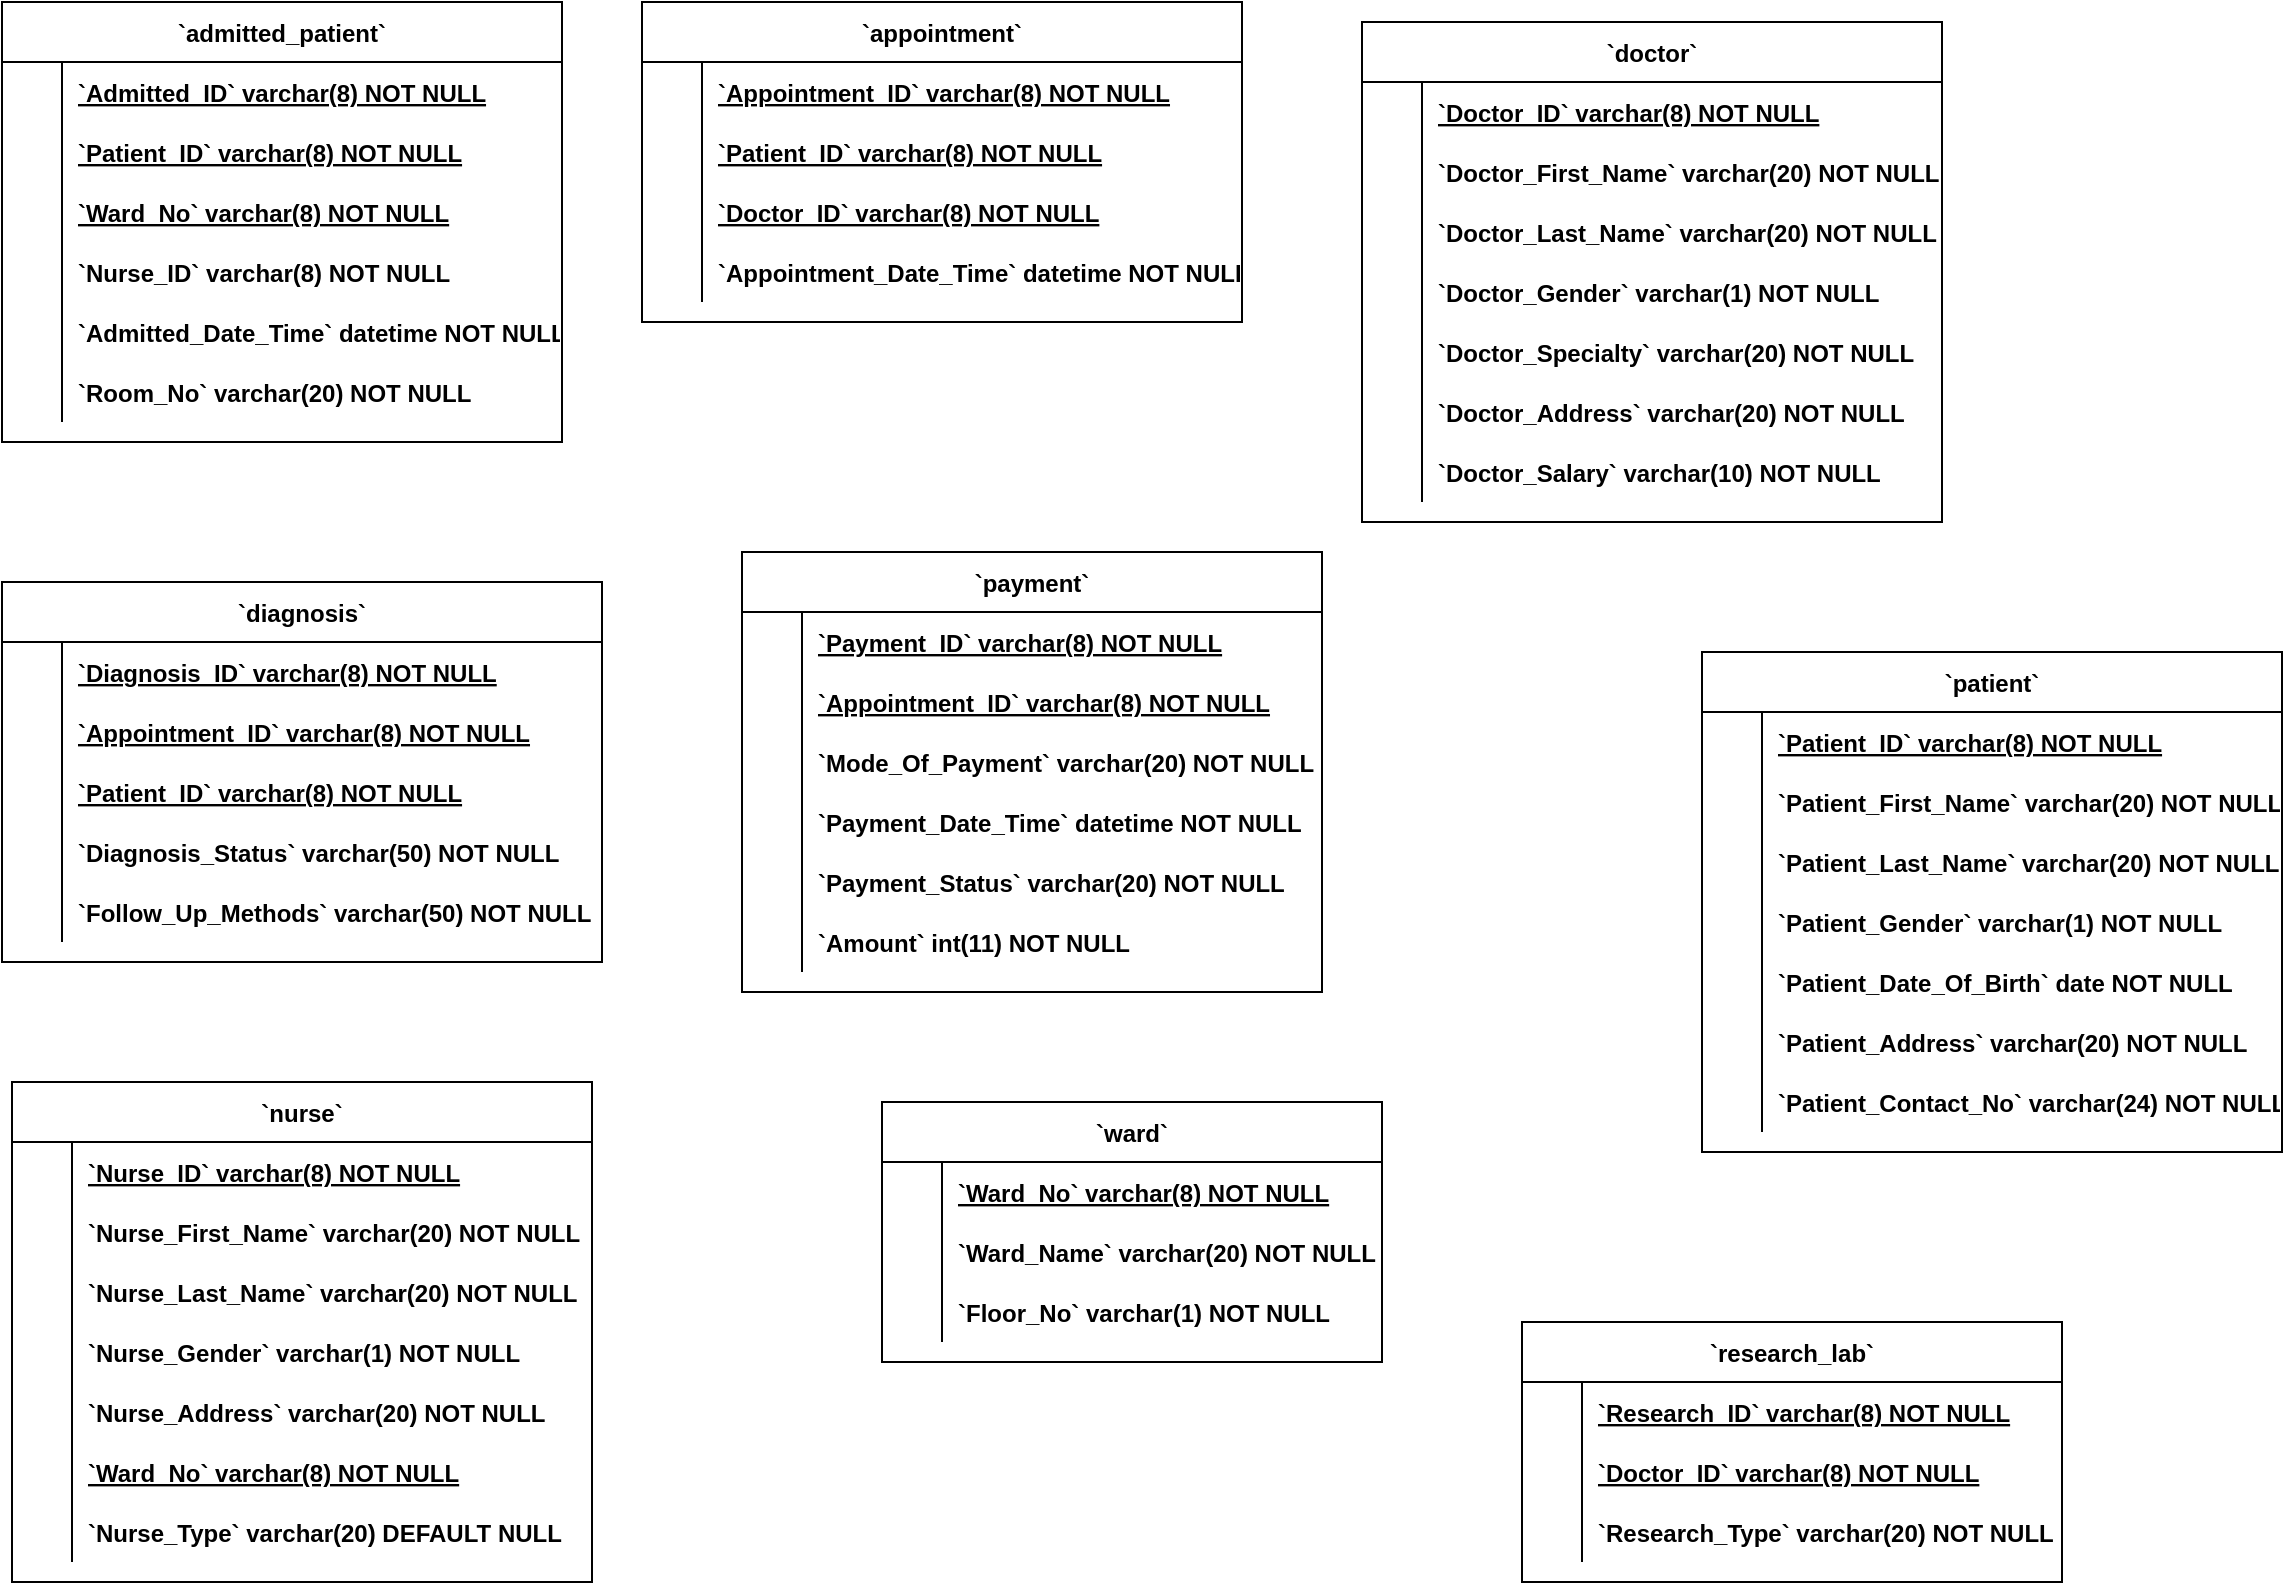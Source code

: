 <mxfile version="14.1.2" type="github">
  <diagram id="w6yrnTNW4kXafo1YS4rZ" name="Page-1">
    <mxGraphModel dx="3122" dy="705" grid="1" gridSize="10" guides="1" tooltips="1" connect="1" arrows="1" fold="1" page="1" pageScale="1" pageWidth="850" pageHeight="1100" math="0" shadow="0">
      <root>
        <mxCell id="0" />
        <mxCell id="1" parent="0" />
        <mxCell id="eoFvYkLOZdFBPjv-xkIN-1" value="`admitted_patient`" style="shape=table;startSize=30;container=1;collapsible=1;childLayout=tableLayout;fixedRows=1;rowLines=0;fontStyle=1;align=center;resizeLast=1;" vertex="1" parent="1">
          <mxGeometry x="-1030" y="100" width="280" height="220" as="geometry" />
        </mxCell>
        <mxCell id="eoFvYkLOZdFBPjv-xkIN-2" value="" style="shape=partialRectangle;collapsible=0;dropTarget=0;pointerEvents=0;fillColor=none;points=[[0,0.5],[1,0.5]];portConstraint=eastwest;top=0;left=0;right=0;bottom=0;" vertex="1" parent="eoFvYkLOZdFBPjv-xkIN-1">
          <mxGeometry y="30" width="280" height="30" as="geometry" />
        </mxCell>
        <mxCell id="eoFvYkLOZdFBPjv-xkIN-3" value="" style="shape=partialRectangle;overflow=hidden;connectable=0;fillColor=none;top=0;left=0;bottom=0;right=0;" vertex="1" parent="eoFvYkLOZdFBPjv-xkIN-2">
          <mxGeometry width="30" height="30" as="geometry" />
        </mxCell>
        <mxCell id="eoFvYkLOZdFBPjv-xkIN-4" value="`Admitted_ID` varchar(8) NOT NULL" style="shape=partialRectangle;overflow=hidden;connectable=0;fillColor=none;top=0;left=0;bottom=0;right=0;align=left;spacingLeft=6;fontStyle=5" vertex="1" parent="eoFvYkLOZdFBPjv-xkIN-2">
          <mxGeometry x="30" width="250" height="30" as="geometry" />
        </mxCell>
        <mxCell id="eoFvYkLOZdFBPjv-xkIN-5" value="" style="shape=partialRectangle;collapsible=0;dropTarget=0;pointerEvents=0;fillColor=none;points=[[0,0.5],[1,0.5]];portConstraint=eastwest;top=0;left=0;right=0;bottom=0;fontStyle=1" vertex="1" parent="eoFvYkLOZdFBPjv-xkIN-1">
          <mxGeometry y="60" width="280" height="30" as="geometry" />
        </mxCell>
        <mxCell id="eoFvYkLOZdFBPjv-xkIN-6" value="" style="shape=partialRectangle;overflow=hidden;connectable=0;fillColor=none;top=0;left=0;bottom=0;right=0;fontStyle=1" vertex="1" parent="eoFvYkLOZdFBPjv-xkIN-5">
          <mxGeometry width="30" height="30" as="geometry" />
        </mxCell>
        <mxCell id="eoFvYkLOZdFBPjv-xkIN-7" value="`Patient_ID` varchar(8) NOT NULL" style="shape=partialRectangle;overflow=hidden;connectable=0;fillColor=none;top=0;left=0;bottom=0;right=0;align=left;spacingLeft=6;fontStyle=5" vertex="1" parent="eoFvYkLOZdFBPjv-xkIN-5">
          <mxGeometry x="30" width="250" height="30" as="geometry" />
        </mxCell>
        <mxCell id="eoFvYkLOZdFBPjv-xkIN-8" value="" style="shape=partialRectangle;collapsible=0;dropTarget=0;pointerEvents=0;fillColor=none;points=[[0,0.5],[1,0.5]];portConstraint=eastwest;top=0;left=0;right=0;bottom=0;fontStyle=1" vertex="1" parent="eoFvYkLOZdFBPjv-xkIN-1">
          <mxGeometry y="90" width="280" height="30" as="geometry" />
        </mxCell>
        <mxCell id="eoFvYkLOZdFBPjv-xkIN-9" value="" style="shape=partialRectangle;overflow=hidden;connectable=0;fillColor=none;top=0;left=0;bottom=0;right=0;fontStyle=1" vertex="1" parent="eoFvYkLOZdFBPjv-xkIN-8">
          <mxGeometry width="30" height="30" as="geometry" />
        </mxCell>
        <mxCell id="eoFvYkLOZdFBPjv-xkIN-10" value="`Ward_No` varchar(8) NOT NULL" style="shape=partialRectangle;overflow=hidden;connectable=0;fillColor=none;top=0;left=0;bottom=0;right=0;align=left;spacingLeft=6;fontStyle=5" vertex="1" parent="eoFvYkLOZdFBPjv-xkIN-8">
          <mxGeometry x="30" width="250" height="30" as="geometry" />
        </mxCell>
        <mxCell id="eoFvYkLOZdFBPjv-xkIN-11" value="" style="shape=partialRectangle;collapsible=0;dropTarget=0;pointerEvents=0;fillColor=none;points=[[0,0.5],[1,0.5]];portConstraint=eastwest;top=0;left=0;right=0;bottom=0;fontStyle=1" vertex="1" parent="eoFvYkLOZdFBPjv-xkIN-1">
          <mxGeometry y="120" width="280" height="30" as="geometry" />
        </mxCell>
        <mxCell id="eoFvYkLOZdFBPjv-xkIN-12" value="" style="shape=partialRectangle;overflow=hidden;connectable=0;fillColor=none;top=0;left=0;bottom=0;right=0;fontStyle=1" vertex="1" parent="eoFvYkLOZdFBPjv-xkIN-11">
          <mxGeometry width="30" height="30" as="geometry" />
        </mxCell>
        <mxCell id="eoFvYkLOZdFBPjv-xkIN-13" value="`Nurse_ID` varchar(8) NOT NULL" style="shape=partialRectangle;overflow=hidden;connectable=0;fillColor=none;top=0;left=0;bottom=0;right=0;align=left;spacingLeft=6;fontStyle=1" vertex="1" parent="eoFvYkLOZdFBPjv-xkIN-11">
          <mxGeometry x="30" width="250" height="30" as="geometry" />
        </mxCell>
        <mxCell id="eoFvYkLOZdFBPjv-xkIN-14" value="" style="shape=partialRectangle;collapsible=0;dropTarget=0;pointerEvents=0;fillColor=none;points=[[0,0.5],[1,0.5]];portConstraint=eastwest;top=0;left=0;right=0;bottom=0;fontStyle=1" vertex="1" parent="eoFvYkLOZdFBPjv-xkIN-1">
          <mxGeometry y="150" width="280" height="30" as="geometry" />
        </mxCell>
        <mxCell id="eoFvYkLOZdFBPjv-xkIN-15" value="" style="shape=partialRectangle;overflow=hidden;connectable=0;fillColor=none;top=0;left=0;bottom=0;right=0;fontStyle=1" vertex="1" parent="eoFvYkLOZdFBPjv-xkIN-14">
          <mxGeometry width="30" height="30" as="geometry" />
        </mxCell>
        <mxCell id="eoFvYkLOZdFBPjv-xkIN-16" value="`Admitted_Date_Time` datetime NOT NULL" style="shape=partialRectangle;overflow=hidden;connectable=0;fillColor=none;top=0;left=0;bottom=0;right=0;align=left;spacingLeft=6;fontStyle=1" vertex="1" parent="eoFvYkLOZdFBPjv-xkIN-14">
          <mxGeometry x="30" width="250" height="30" as="geometry" />
        </mxCell>
        <mxCell id="eoFvYkLOZdFBPjv-xkIN-17" value="" style="shape=partialRectangle;collapsible=0;dropTarget=0;pointerEvents=0;fillColor=none;points=[[0,0.5],[1,0.5]];portConstraint=eastwest;top=0;left=0;right=0;bottom=0;fontStyle=1" vertex="1" parent="eoFvYkLOZdFBPjv-xkIN-1">
          <mxGeometry y="180" width="280" height="30" as="geometry" />
        </mxCell>
        <mxCell id="eoFvYkLOZdFBPjv-xkIN-18" value="" style="shape=partialRectangle;overflow=hidden;connectable=0;fillColor=none;top=0;left=0;bottom=0;right=0;fontStyle=1" vertex="1" parent="eoFvYkLOZdFBPjv-xkIN-17">
          <mxGeometry width="30" height="30" as="geometry" />
        </mxCell>
        <mxCell id="eoFvYkLOZdFBPjv-xkIN-19" value="`Room_No` varchar(20) NOT NULL" style="shape=partialRectangle;overflow=hidden;connectable=0;fillColor=none;top=0;left=0;bottom=0;right=0;align=left;spacingLeft=6;fontStyle=1" vertex="1" parent="eoFvYkLOZdFBPjv-xkIN-17">
          <mxGeometry x="30" width="250" height="30" as="geometry" />
        </mxCell>
        <mxCell id="eoFvYkLOZdFBPjv-xkIN-20" value="`appointment`" style="shape=table;startSize=30;container=1;collapsible=1;childLayout=tableLayout;fixedRows=1;rowLines=0;fontStyle=1;align=center;resizeLast=1;" vertex="1" parent="1">
          <mxGeometry x="-710" y="100" width="300" height="160" as="geometry" />
        </mxCell>
        <mxCell id="eoFvYkLOZdFBPjv-xkIN-21" value="" style="shape=partialRectangle;collapsible=0;dropTarget=0;pointerEvents=0;fillColor=none;points=[[0,0.5],[1,0.5]];portConstraint=eastwest;top=0;left=0;right=0;bottom=0;" vertex="1" parent="eoFvYkLOZdFBPjv-xkIN-20">
          <mxGeometry y="30" width="300" height="30" as="geometry" />
        </mxCell>
        <mxCell id="eoFvYkLOZdFBPjv-xkIN-22" value="" style="shape=partialRectangle;overflow=hidden;connectable=0;fillColor=none;top=0;left=0;bottom=0;right=0;" vertex="1" parent="eoFvYkLOZdFBPjv-xkIN-21">
          <mxGeometry width="30" height="30" as="geometry" />
        </mxCell>
        <mxCell id="eoFvYkLOZdFBPjv-xkIN-23" value="`Appointment_ID` varchar(8) NOT NULL" style="shape=partialRectangle;overflow=hidden;connectable=0;fillColor=none;top=0;left=0;bottom=0;right=0;align=left;spacingLeft=6;fontStyle=5;strokeColor=none;strokeWidth=10;" vertex="1" parent="eoFvYkLOZdFBPjv-xkIN-21">
          <mxGeometry x="30" width="270" height="30" as="geometry" />
        </mxCell>
        <mxCell id="eoFvYkLOZdFBPjv-xkIN-24" value="" style="shape=partialRectangle;collapsible=0;dropTarget=0;pointerEvents=0;fillColor=none;points=[[0,0.5],[1,0.5]];portConstraint=eastwest;top=0;left=0;right=0;bottom=0;fontStyle=1" vertex="1" parent="eoFvYkLOZdFBPjv-xkIN-20">
          <mxGeometry y="60" width="300" height="30" as="geometry" />
        </mxCell>
        <mxCell id="eoFvYkLOZdFBPjv-xkIN-25" value="" style="shape=partialRectangle;overflow=hidden;connectable=0;fillColor=none;top=0;left=0;bottom=0;right=0;fontStyle=1" vertex="1" parent="eoFvYkLOZdFBPjv-xkIN-24">
          <mxGeometry width="30" height="30" as="geometry" />
        </mxCell>
        <mxCell id="eoFvYkLOZdFBPjv-xkIN-26" value="`Patient_ID` varchar(8) NOT NULL" style="shape=partialRectangle;overflow=hidden;connectable=0;fillColor=none;top=0;left=0;bottom=0;right=0;align=left;spacingLeft=6;fontStyle=5" vertex="1" parent="eoFvYkLOZdFBPjv-xkIN-24">
          <mxGeometry x="30" width="270" height="30" as="geometry" />
        </mxCell>
        <mxCell id="eoFvYkLOZdFBPjv-xkIN-27" value="" style="shape=partialRectangle;collapsible=0;dropTarget=0;pointerEvents=0;fillColor=none;points=[[0,0.5],[1,0.5]];portConstraint=eastwest;top=0;left=0;right=0;bottom=0;fontStyle=1" vertex="1" parent="eoFvYkLOZdFBPjv-xkIN-20">
          <mxGeometry y="90" width="300" height="30" as="geometry" />
        </mxCell>
        <mxCell id="eoFvYkLOZdFBPjv-xkIN-28" value="" style="shape=partialRectangle;overflow=hidden;connectable=0;fillColor=none;top=0;left=0;bottom=0;right=0;fontStyle=1" vertex="1" parent="eoFvYkLOZdFBPjv-xkIN-27">
          <mxGeometry width="30" height="30" as="geometry" />
        </mxCell>
        <mxCell id="eoFvYkLOZdFBPjv-xkIN-29" value="`Doctor_ID` varchar(8) NOT NULL" style="shape=partialRectangle;overflow=hidden;connectable=0;fillColor=none;top=0;left=0;bottom=0;right=0;align=left;spacingLeft=6;fontStyle=5" vertex="1" parent="eoFvYkLOZdFBPjv-xkIN-27">
          <mxGeometry x="30" width="270" height="30" as="geometry" />
        </mxCell>
        <mxCell id="eoFvYkLOZdFBPjv-xkIN-30" value="" style="shape=partialRectangle;collapsible=0;dropTarget=0;pointerEvents=0;fillColor=none;points=[[0,0.5],[1,0.5]];portConstraint=eastwest;top=0;left=0;right=0;bottom=0;fontStyle=1" vertex="1" parent="eoFvYkLOZdFBPjv-xkIN-20">
          <mxGeometry y="120" width="300" height="30" as="geometry" />
        </mxCell>
        <mxCell id="eoFvYkLOZdFBPjv-xkIN-31" value="" style="shape=partialRectangle;overflow=hidden;connectable=0;fillColor=none;top=0;left=0;bottom=0;right=0;fontStyle=1" vertex="1" parent="eoFvYkLOZdFBPjv-xkIN-30">
          <mxGeometry width="30" height="30" as="geometry" />
        </mxCell>
        <mxCell id="eoFvYkLOZdFBPjv-xkIN-32" value="`Appointment_Date_Time` datetime NOT NULL" style="shape=partialRectangle;overflow=hidden;connectable=0;fillColor=none;top=0;left=0;bottom=0;right=0;align=left;spacingLeft=6;fontStyle=1" vertex="1" parent="eoFvYkLOZdFBPjv-xkIN-30">
          <mxGeometry x="30" width="270" height="30" as="geometry" />
        </mxCell>
        <mxCell id="eoFvYkLOZdFBPjv-xkIN-33" value="`diagnosis`" style="shape=table;startSize=30;container=1;collapsible=1;childLayout=tableLayout;fixedRows=1;rowLines=0;fontStyle=1;align=center;resizeLast=1;" vertex="1" parent="1">
          <mxGeometry x="-1030" y="390" width="300" height="190" as="geometry" />
        </mxCell>
        <mxCell id="eoFvYkLOZdFBPjv-xkIN-34" value="" style="shape=partialRectangle;collapsible=0;dropTarget=0;pointerEvents=0;fillColor=none;points=[[0,0.5],[1,0.5]];portConstraint=eastwest;top=0;left=0;right=0;bottom=0;fontStyle=1" vertex="1" parent="eoFvYkLOZdFBPjv-xkIN-33">
          <mxGeometry y="30" width="300" height="30" as="geometry" />
        </mxCell>
        <mxCell id="eoFvYkLOZdFBPjv-xkIN-35" value="" style="shape=partialRectangle;overflow=hidden;connectable=0;fillColor=none;top=0;left=0;bottom=0;right=0;fontStyle=1" vertex="1" parent="eoFvYkLOZdFBPjv-xkIN-34">
          <mxGeometry width="30" height="30" as="geometry" />
        </mxCell>
        <mxCell id="eoFvYkLOZdFBPjv-xkIN-36" value="`Diagnosis_ID` varchar(8) NOT NULL" style="shape=partialRectangle;overflow=hidden;connectable=0;fillColor=none;top=0;left=0;bottom=0;right=0;align=left;spacingLeft=6;fontStyle=5" vertex="1" parent="eoFvYkLOZdFBPjv-xkIN-34">
          <mxGeometry x="30" width="270" height="30" as="geometry" />
        </mxCell>
        <mxCell id="eoFvYkLOZdFBPjv-xkIN-37" value="" style="shape=partialRectangle;collapsible=0;dropTarget=0;pointerEvents=0;fillColor=none;points=[[0,0.5],[1,0.5]];portConstraint=eastwest;top=0;left=0;right=0;bottom=0;fontStyle=1" vertex="1" parent="eoFvYkLOZdFBPjv-xkIN-33">
          <mxGeometry y="60" width="300" height="30" as="geometry" />
        </mxCell>
        <mxCell id="eoFvYkLOZdFBPjv-xkIN-38" value="" style="shape=partialRectangle;overflow=hidden;connectable=0;fillColor=none;top=0;left=0;bottom=0;right=0;fontStyle=1" vertex="1" parent="eoFvYkLOZdFBPjv-xkIN-37">
          <mxGeometry width="30" height="30" as="geometry" />
        </mxCell>
        <mxCell id="eoFvYkLOZdFBPjv-xkIN-39" value="`Appointment_ID` varchar(8) NOT NULL" style="shape=partialRectangle;overflow=hidden;connectable=0;fillColor=none;top=0;left=0;bottom=0;right=0;align=left;spacingLeft=6;fontStyle=5" vertex="1" parent="eoFvYkLOZdFBPjv-xkIN-37">
          <mxGeometry x="30" width="270" height="30" as="geometry" />
        </mxCell>
        <mxCell id="eoFvYkLOZdFBPjv-xkIN-40" value="" style="shape=partialRectangle;collapsible=0;dropTarget=0;pointerEvents=0;fillColor=none;points=[[0,0.5],[1,0.5]];portConstraint=eastwest;top=0;left=0;right=0;bottom=0;fontStyle=1" vertex="1" parent="eoFvYkLOZdFBPjv-xkIN-33">
          <mxGeometry y="90" width="300" height="30" as="geometry" />
        </mxCell>
        <mxCell id="eoFvYkLOZdFBPjv-xkIN-41" value="" style="shape=partialRectangle;overflow=hidden;connectable=0;fillColor=none;top=0;left=0;bottom=0;right=0;fontStyle=1" vertex="1" parent="eoFvYkLOZdFBPjv-xkIN-40">
          <mxGeometry width="30" height="30" as="geometry" />
        </mxCell>
        <mxCell id="eoFvYkLOZdFBPjv-xkIN-42" value="`Patient_ID` varchar(8) NOT NULL" style="shape=partialRectangle;overflow=hidden;connectable=0;fillColor=none;top=0;left=0;bottom=0;right=0;align=left;spacingLeft=6;fontStyle=5" vertex="1" parent="eoFvYkLOZdFBPjv-xkIN-40">
          <mxGeometry x="30" width="270" height="30" as="geometry" />
        </mxCell>
        <mxCell id="eoFvYkLOZdFBPjv-xkIN-43" value="" style="shape=partialRectangle;collapsible=0;dropTarget=0;pointerEvents=0;fillColor=none;points=[[0,0.5],[1,0.5]];portConstraint=eastwest;top=0;left=0;right=0;bottom=0;fontStyle=1" vertex="1" parent="eoFvYkLOZdFBPjv-xkIN-33">
          <mxGeometry y="120" width="300" height="30" as="geometry" />
        </mxCell>
        <mxCell id="eoFvYkLOZdFBPjv-xkIN-44" value="" style="shape=partialRectangle;overflow=hidden;connectable=0;fillColor=none;top=0;left=0;bottom=0;right=0;fontStyle=1" vertex="1" parent="eoFvYkLOZdFBPjv-xkIN-43">
          <mxGeometry width="30" height="30" as="geometry" />
        </mxCell>
        <mxCell id="eoFvYkLOZdFBPjv-xkIN-45" value="`Diagnosis_Status` varchar(50) NOT NULL" style="shape=partialRectangle;overflow=hidden;connectable=0;fillColor=none;top=0;left=0;bottom=0;right=0;align=left;spacingLeft=6;fontStyle=1" vertex="1" parent="eoFvYkLOZdFBPjv-xkIN-43">
          <mxGeometry x="30" width="270" height="30" as="geometry" />
        </mxCell>
        <mxCell id="eoFvYkLOZdFBPjv-xkIN-46" value="" style="shape=partialRectangle;collapsible=0;dropTarget=0;pointerEvents=0;fillColor=none;points=[[0,0.5],[1,0.5]];portConstraint=eastwest;top=0;left=0;right=0;bottom=0;fontStyle=1" vertex="1" parent="eoFvYkLOZdFBPjv-xkIN-33">
          <mxGeometry y="150" width="300" height="30" as="geometry" />
        </mxCell>
        <mxCell id="eoFvYkLOZdFBPjv-xkIN-47" value="" style="shape=partialRectangle;overflow=hidden;connectable=0;fillColor=none;top=0;left=0;bottom=0;right=0;fontStyle=1" vertex="1" parent="eoFvYkLOZdFBPjv-xkIN-46">
          <mxGeometry width="30" height="30" as="geometry" />
        </mxCell>
        <mxCell id="eoFvYkLOZdFBPjv-xkIN-48" value="`Follow_Up_Methods` varchar(50) NOT NULL" style="shape=partialRectangle;overflow=hidden;connectable=0;fillColor=none;top=0;left=0;bottom=0;right=0;align=left;spacingLeft=6;fontStyle=1" vertex="1" parent="eoFvYkLOZdFBPjv-xkIN-46">
          <mxGeometry x="30" width="270" height="30" as="geometry" />
        </mxCell>
        <mxCell id="eoFvYkLOZdFBPjv-xkIN-49" value="`doctor`" style="shape=table;startSize=30;container=1;collapsible=1;childLayout=tableLayout;fixedRows=1;rowLines=0;fontStyle=1;align=center;resizeLast=1;" vertex="1" parent="1">
          <mxGeometry x="-350" y="110" width="290" height="250" as="geometry" />
        </mxCell>
        <mxCell id="eoFvYkLOZdFBPjv-xkIN-50" value="" style="shape=partialRectangle;collapsible=0;dropTarget=0;pointerEvents=0;fillColor=none;points=[[0,0.5],[1,0.5]];portConstraint=eastwest;top=0;left=0;right=0;bottom=0;" vertex="1" parent="eoFvYkLOZdFBPjv-xkIN-49">
          <mxGeometry y="30" width="290" height="30" as="geometry" />
        </mxCell>
        <mxCell id="eoFvYkLOZdFBPjv-xkIN-51" value="" style="shape=partialRectangle;overflow=hidden;connectable=0;fillColor=none;top=0;left=0;bottom=0;right=0;" vertex="1" parent="eoFvYkLOZdFBPjv-xkIN-50">
          <mxGeometry width="30" height="30" as="geometry" />
        </mxCell>
        <mxCell id="eoFvYkLOZdFBPjv-xkIN-52" value="`Doctor_ID` varchar(8) NOT NULL" style="shape=partialRectangle;overflow=hidden;connectable=0;fillColor=none;top=0;left=0;bottom=0;right=0;align=left;spacingLeft=6;fontStyle=5" vertex="1" parent="eoFvYkLOZdFBPjv-xkIN-50">
          <mxGeometry x="30" width="260" height="30" as="geometry" />
        </mxCell>
        <mxCell id="eoFvYkLOZdFBPjv-xkIN-53" value="" style="shape=partialRectangle;collapsible=0;dropTarget=0;pointerEvents=0;fillColor=none;points=[[0,0.5],[1,0.5]];portConstraint=eastwest;top=0;left=0;right=0;bottom=0;fontStyle=1" vertex="1" parent="eoFvYkLOZdFBPjv-xkIN-49">
          <mxGeometry y="60" width="290" height="30" as="geometry" />
        </mxCell>
        <mxCell id="eoFvYkLOZdFBPjv-xkIN-54" value="" style="shape=partialRectangle;overflow=hidden;connectable=0;fillColor=none;top=0;left=0;bottom=0;right=0;fontStyle=1" vertex="1" parent="eoFvYkLOZdFBPjv-xkIN-53">
          <mxGeometry width="30" height="30" as="geometry" />
        </mxCell>
        <mxCell id="eoFvYkLOZdFBPjv-xkIN-55" value="`Doctor_First_Name` varchar(20) NOT NULL" style="shape=partialRectangle;overflow=hidden;connectable=0;fillColor=none;top=0;left=0;bottom=0;right=0;align=left;spacingLeft=6;fontStyle=1" vertex="1" parent="eoFvYkLOZdFBPjv-xkIN-53">
          <mxGeometry x="30" width="260" height="30" as="geometry" />
        </mxCell>
        <mxCell id="eoFvYkLOZdFBPjv-xkIN-56" value="" style="shape=partialRectangle;collapsible=0;dropTarget=0;pointerEvents=0;fillColor=none;points=[[0,0.5],[1,0.5]];portConstraint=eastwest;top=0;left=0;right=0;bottom=0;fontStyle=1" vertex="1" parent="eoFvYkLOZdFBPjv-xkIN-49">
          <mxGeometry y="90" width="290" height="30" as="geometry" />
        </mxCell>
        <mxCell id="eoFvYkLOZdFBPjv-xkIN-57" value="" style="shape=partialRectangle;overflow=hidden;connectable=0;fillColor=none;top=0;left=0;bottom=0;right=0;fontStyle=1" vertex="1" parent="eoFvYkLOZdFBPjv-xkIN-56">
          <mxGeometry width="30" height="30" as="geometry" />
        </mxCell>
        <mxCell id="eoFvYkLOZdFBPjv-xkIN-58" value="`Doctor_Last_Name` varchar(20) NOT NULL" style="shape=partialRectangle;overflow=hidden;connectable=0;fillColor=none;top=0;left=0;bottom=0;right=0;align=left;spacingLeft=6;fontStyle=1" vertex="1" parent="eoFvYkLOZdFBPjv-xkIN-56">
          <mxGeometry x="30" width="260" height="30" as="geometry" />
        </mxCell>
        <mxCell id="eoFvYkLOZdFBPjv-xkIN-59" value="" style="shape=partialRectangle;collapsible=0;dropTarget=0;pointerEvents=0;fillColor=none;points=[[0,0.5],[1,0.5]];portConstraint=eastwest;top=0;left=0;right=0;bottom=0;fontStyle=1" vertex="1" parent="eoFvYkLOZdFBPjv-xkIN-49">
          <mxGeometry y="120" width="290" height="30" as="geometry" />
        </mxCell>
        <mxCell id="eoFvYkLOZdFBPjv-xkIN-60" value="" style="shape=partialRectangle;overflow=hidden;connectable=0;fillColor=none;top=0;left=0;bottom=0;right=0;fontStyle=1" vertex="1" parent="eoFvYkLOZdFBPjv-xkIN-59">
          <mxGeometry width="30" height="30" as="geometry" />
        </mxCell>
        <mxCell id="eoFvYkLOZdFBPjv-xkIN-61" value="`Doctor_Gender` varchar(1) NOT NULL" style="shape=partialRectangle;overflow=hidden;connectable=0;fillColor=none;top=0;left=0;bottom=0;right=0;align=left;spacingLeft=6;fontStyle=1" vertex="1" parent="eoFvYkLOZdFBPjv-xkIN-59">
          <mxGeometry x="30" width="260" height="30" as="geometry" />
        </mxCell>
        <mxCell id="eoFvYkLOZdFBPjv-xkIN-62" value="" style="shape=partialRectangle;collapsible=0;dropTarget=0;pointerEvents=0;fillColor=none;points=[[0,0.5],[1,0.5]];portConstraint=eastwest;top=0;left=0;right=0;bottom=0;fontStyle=1" vertex="1" parent="eoFvYkLOZdFBPjv-xkIN-49">
          <mxGeometry y="150" width="290" height="30" as="geometry" />
        </mxCell>
        <mxCell id="eoFvYkLOZdFBPjv-xkIN-63" value="" style="shape=partialRectangle;overflow=hidden;connectable=0;fillColor=none;top=0;left=0;bottom=0;right=0;fontStyle=1" vertex="1" parent="eoFvYkLOZdFBPjv-xkIN-62">
          <mxGeometry width="30" height="30" as="geometry" />
        </mxCell>
        <mxCell id="eoFvYkLOZdFBPjv-xkIN-64" value="`Doctor_Specialty` varchar(20) NOT NULL" style="shape=partialRectangle;overflow=hidden;connectable=0;fillColor=none;top=0;left=0;bottom=0;right=0;align=left;spacingLeft=6;fontStyle=1" vertex="1" parent="eoFvYkLOZdFBPjv-xkIN-62">
          <mxGeometry x="30" width="260" height="30" as="geometry" />
        </mxCell>
        <mxCell id="eoFvYkLOZdFBPjv-xkIN-65" value="" style="shape=partialRectangle;collapsible=0;dropTarget=0;pointerEvents=0;fillColor=none;points=[[0,0.5],[1,0.5]];portConstraint=eastwest;top=0;left=0;right=0;bottom=0;fontStyle=1" vertex="1" parent="eoFvYkLOZdFBPjv-xkIN-49">
          <mxGeometry y="180" width="290" height="30" as="geometry" />
        </mxCell>
        <mxCell id="eoFvYkLOZdFBPjv-xkIN-66" value="" style="shape=partialRectangle;overflow=hidden;connectable=0;fillColor=none;top=0;left=0;bottom=0;right=0;fontStyle=1" vertex="1" parent="eoFvYkLOZdFBPjv-xkIN-65">
          <mxGeometry width="30" height="30" as="geometry" />
        </mxCell>
        <mxCell id="eoFvYkLOZdFBPjv-xkIN-67" value="`Doctor_Address` varchar(20) NOT NULL" style="shape=partialRectangle;overflow=hidden;connectable=0;fillColor=none;top=0;left=0;bottom=0;right=0;align=left;spacingLeft=6;fontStyle=1" vertex="1" parent="eoFvYkLOZdFBPjv-xkIN-65">
          <mxGeometry x="30" width="260" height="30" as="geometry" />
        </mxCell>
        <mxCell id="eoFvYkLOZdFBPjv-xkIN-68" value="" style="shape=partialRectangle;collapsible=0;dropTarget=0;pointerEvents=0;fillColor=none;points=[[0,0.5],[1,0.5]];portConstraint=eastwest;top=0;left=0;right=0;bottom=0;fontStyle=1" vertex="1" parent="eoFvYkLOZdFBPjv-xkIN-49">
          <mxGeometry y="210" width="290" height="30" as="geometry" />
        </mxCell>
        <mxCell id="eoFvYkLOZdFBPjv-xkIN-69" value="" style="shape=partialRectangle;overflow=hidden;connectable=0;fillColor=none;top=0;left=0;bottom=0;right=0;fontStyle=1" vertex="1" parent="eoFvYkLOZdFBPjv-xkIN-68">
          <mxGeometry width="30" height="30" as="geometry" />
        </mxCell>
        <mxCell id="eoFvYkLOZdFBPjv-xkIN-70" value="`Doctor_Salary` varchar(10) NOT NULL" style="shape=partialRectangle;overflow=hidden;connectable=0;fillColor=none;top=0;left=0;bottom=0;right=0;align=left;spacingLeft=6;fontStyle=1" vertex="1" parent="eoFvYkLOZdFBPjv-xkIN-68">
          <mxGeometry x="30" width="260" height="30" as="geometry" />
        </mxCell>
        <mxCell id="eoFvYkLOZdFBPjv-xkIN-71" value="`nurse`" style="shape=table;startSize=30;container=1;collapsible=1;childLayout=tableLayout;fixedRows=1;rowLines=0;fontStyle=1;align=center;resizeLast=1;" vertex="1" parent="1">
          <mxGeometry x="-1025" y="640" width="290" height="250" as="geometry" />
        </mxCell>
        <mxCell id="eoFvYkLOZdFBPjv-xkIN-72" value="" style="shape=partialRectangle;collapsible=0;dropTarget=0;pointerEvents=0;fillColor=none;points=[[0,0.5],[1,0.5]];portConstraint=eastwest;top=0;left=0;right=0;bottom=0;fontStyle=1" vertex="1" parent="eoFvYkLOZdFBPjv-xkIN-71">
          <mxGeometry y="30" width="290" height="30" as="geometry" />
        </mxCell>
        <mxCell id="eoFvYkLOZdFBPjv-xkIN-73" value="" style="shape=partialRectangle;overflow=hidden;connectable=0;fillColor=none;top=0;left=0;bottom=0;right=0;fontStyle=1" vertex="1" parent="eoFvYkLOZdFBPjv-xkIN-72">
          <mxGeometry width="30" height="30" as="geometry" />
        </mxCell>
        <mxCell id="eoFvYkLOZdFBPjv-xkIN-74" value="`Nurse_ID` varchar(8) NOT NULL" style="shape=partialRectangle;overflow=hidden;connectable=0;fillColor=none;top=0;left=0;bottom=0;right=0;align=left;spacingLeft=6;fontStyle=5" vertex="1" parent="eoFvYkLOZdFBPjv-xkIN-72">
          <mxGeometry x="30" width="260" height="30" as="geometry" />
        </mxCell>
        <mxCell id="eoFvYkLOZdFBPjv-xkIN-75" value="" style="shape=partialRectangle;collapsible=0;dropTarget=0;pointerEvents=0;fillColor=none;points=[[0,0.5],[1,0.5]];portConstraint=eastwest;top=0;left=0;right=0;bottom=0;fontStyle=1" vertex="1" parent="eoFvYkLOZdFBPjv-xkIN-71">
          <mxGeometry y="60" width="290" height="30" as="geometry" />
        </mxCell>
        <mxCell id="eoFvYkLOZdFBPjv-xkIN-76" value="" style="shape=partialRectangle;overflow=hidden;connectable=0;fillColor=none;top=0;left=0;bottom=0;right=0;fontStyle=1" vertex="1" parent="eoFvYkLOZdFBPjv-xkIN-75">
          <mxGeometry width="30" height="30" as="geometry" />
        </mxCell>
        <mxCell id="eoFvYkLOZdFBPjv-xkIN-77" value="`Nurse_First_Name` varchar(20) NOT NULL" style="shape=partialRectangle;overflow=hidden;connectable=0;fillColor=none;top=0;left=0;bottom=0;right=0;align=left;spacingLeft=6;fontStyle=1" vertex="1" parent="eoFvYkLOZdFBPjv-xkIN-75">
          <mxGeometry x="30" width="260" height="30" as="geometry" />
        </mxCell>
        <mxCell id="eoFvYkLOZdFBPjv-xkIN-78" value="" style="shape=partialRectangle;collapsible=0;dropTarget=0;pointerEvents=0;fillColor=none;points=[[0,0.5],[1,0.5]];portConstraint=eastwest;top=0;left=0;right=0;bottom=0;fontStyle=1" vertex="1" parent="eoFvYkLOZdFBPjv-xkIN-71">
          <mxGeometry y="90" width="290" height="30" as="geometry" />
        </mxCell>
        <mxCell id="eoFvYkLOZdFBPjv-xkIN-79" value="" style="shape=partialRectangle;overflow=hidden;connectable=0;fillColor=none;top=0;left=0;bottom=0;right=0;fontStyle=1" vertex="1" parent="eoFvYkLOZdFBPjv-xkIN-78">
          <mxGeometry width="30" height="30" as="geometry" />
        </mxCell>
        <mxCell id="eoFvYkLOZdFBPjv-xkIN-80" value="`Nurse_Last_Name` varchar(20) NOT NULL" style="shape=partialRectangle;overflow=hidden;connectable=0;fillColor=none;top=0;left=0;bottom=0;right=0;align=left;spacingLeft=6;fontStyle=1" vertex="1" parent="eoFvYkLOZdFBPjv-xkIN-78">
          <mxGeometry x="30" width="260" height="30" as="geometry" />
        </mxCell>
        <mxCell id="eoFvYkLOZdFBPjv-xkIN-81" value="" style="shape=partialRectangle;collapsible=0;dropTarget=0;pointerEvents=0;fillColor=none;points=[[0,0.5],[1,0.5]];portConstraint=eastwest;top=0;left=0;right=0;bottom=0;fontStyle=1" vertex="1" parent="eoFvYkLOZdFBPjv-xkIN-71">
          <mxGeometry y="120" width="290" height="30" as="geometry" />
        </mxCell>
        <mxCell id="eoFvYkLOZdFBPjv-xkIN-82" value="" style="shape=partialRectangle;overflow=hidden;connectable=0;fillColor=none;top=0;left=0;bottom=0;right=0;fontStyle=1" vertex="1" parent="eoFvYkLOZdFBPjv-xkIN-81">
          <mxGeometry width="30" height="30" as="geometry" />
        </mxCell>
        <mxCell id="eoFvYkLOZdFBPjv-xkIN-83" value="`Nurse_Gender` varchar(1) NOT NULL" style="shape=partialRectangle;overflow=hidden;connectable=0;fillColor=none;top=0;left=0;bottom=0;right=0;align=left;spacingLeft=6;fontStyle=1" vertex="1" parent="eoFvYkLOZdFBPjv-xkIN-81">
          <mxGeometry x="30" width="260" height="30" as="geometry" />
        </mxCell>
        <mxCell id="eoFvYkLOZdFBPjv-xkIN-84" value="" style="shape=partialRectangle;collapsible=0;dropTarget=0;pointerEvents=0;fillColor=none;points=[[0,0.5],[1,0.5]];portConstraint=eastwest;top=0;left=0;right=0;bottom=0;fontStyle=1" vertex="1" parent="eoFvYkLOZdFBPjv-xkIN-71">
          <mxGeometry y="150" width="290" height="30" as="geometry" />
        </mxCell>
        <mxCell id="eoFvYkLOZdFBPjv-xkIN-85" value="" style="shape=partialRectangle;overflow=hidden;connectable=0;fillColor=none;top=0;left=0;bottom=0;right=0;fontStyle=1" vertex="1" parent="eoFvYkLOZdFBPjv-xkIN-84">
          <mxGeometry width="30" height="30" as="geometry" />
        </mxCell>
        <mxCell id="eoFvYkLOZdFBPjv-xkIN-86" value="`Nurse_Address` varchar(20) NOT NULL" style="shape=partialRectangle;overflow=hidden;connectable=0;fillColor=none;top=0;left=0;bottom=0;right=0;align=left;spacingLeft=6;fontStyle=1" vertex="1" parent="eoFvYkLOZdFBPjv-xkIN-84">
          <mxGeometry x="30" width="260" height="30" as="geometry" />
        </mxCell>
        <mxCell id="eoFvYkLOZdFBPjv-xkIN-87" value="" style="shape=partialRectangle;collapsible=0;dropTarget=0;pointerEvents=0;fillColor=none;points=[[0,0.5],[1,0.5]];portConstraint=eastwest;top=0;left=0;right=0;bottom=0;fontStyle=1" vertex="1" parent="eoFvYkLOZdFBPjv-xkIN-71">
          <mxGeometry y="180" width="290" height="30" as="geometry" />
        </mxCell>
        <mxCell id="eoFvYkLOZdFBPjv-xkIN-88" value="" style="shape=partialRectangle;overflow=hidden;connectable=0;fillColor=none;top=0;left=0;bottom=0;right=0;fontStyle=1" vertex="1" parent="eoFvYkLOZdFBPjv-xkIN-87">
          <mxGeometry width="30" height="30" as="geometry" />
        </mxCell>
        <mxCell id="eoFvYkLOZdFBPjv-xkIN-89" value="`Ward_No` varchar(8) NOT NULL" style="shape=partialRectangle;overflow=hidden;connectable=0;fillColor=none;top=0;left=0;bottom=0;right=0;align=left;spacingLeft=6;fontStyle=5" vertex="1" parent="eoFvYkLOZdFBPjv-xkIN-87">
          <mxGeometry x="30" width="260" height="30" as="geometry" />
        </mxCell>
        <mxCell id="eoFvYkLOZdFBPjv-xkIN-90" value="" style="shape=partialRectangle;collapsible=0;dropTarget=0;pointerEvents=0;fillColor=none;points=[[0,0.5],[1,0.5]];portConstraint=eastwest;top=0;left=0;right=0;bottom=0;fontStyle=1" vertex="1" parent="eoFvYkLOZdFBPjv-xkIN-71">
          <mxGeometry y="210" width="290" height="30" as="geometry" />
        </mxCell>
        <mxCell id="eoFvYkLOZdFBPjv-xkIN-91" value="" style="shape=partialRectangle;overflow=hidden;connectable=0;fillColor=none;top=0;left=0;bottom=0;right=0;fontStyle=1" vertex="1" parent="eoFvYkLOZdFBPjv-xkIN-90">
          <mxGeometry width="30" height="30" as="geometry" />
        </mxCell>
        <mxCell id="eoFvYkLOZdFBPjv-xkIN-92" value="`Nurse_Type` varchar(20) DEFAULT NULL" style="shape=partialRectangle;overflow=hidden;connectable=0;fillColor=none;top=0;left=0;bottom=0;right=0;align=left;spacingLeft=6;fontStyle=1" vertex="1" parent="eoFvYkLOZdFBPjv-xkIN-90">
          <mxGeometry x="30" width="260" height="30" as="geometry" />
        </mxCell>
        <mxCell id="eoFvYkLOZdFBPjv-xkIN-93" value="`patient`" style="shape=table;startSize=30;container=1;collapsible=1;childLayout=tableLayout;fixedRows=1;rowLines=0;fontStyle=1;align=center;resizeLast=1;" vertex="1" parent="1">
          <mxGeometry x="-180" y="425" width="290" height="250" as="geometry" />
        </mxCell>
        <mxCell id="eoFvYkLOZdFBPjv-xkIN-94" value="" style="shape=partialRectangle;collapsible=0;dropTarget=0;pointerEvents=0;fillColor=none;points=[[0,0.5],[1,0.5]];portConstraint=eastwest;top=0;left=0;right=0;bottom=0;" vertex="1" parent="eoFvYkLOZdFBPjv-xkIN-93">
          <mxGeometry y="30" width="290" height="30" as="geometry" />
        </mxCell>
        <mxCell id="eoFvYkLOZdFBPjv-xkIN-95" value="" style="shape=partialRectangle;overflow=hidden;connectable=0;fillColor=none;top=0;left=0;bottom=0;right=0;fontStyle=1" vertex="1" parent="eoFvYkLOZdFBPjv-xkIN-94">
          <mxGeometry width="30" height="30" as="geometry" />
        </mxCell>
        <mxCell id="eoFvYkLOZdFBPjv-xkIN-96" value="`Patient_ID` varchar(8) NOT NULL" style="shape=partialRectangle;overflow=hidden;connectable=0;fillColor=none;top=0;left=0;bottom=0;right=0;align=left;spacingLeft=6;fontStyle=5" vertex="1" parent="eoFvYkLOZdFBPjv-xkIN-94">
          <mxGeometry x="30" width="260" height="30" as="geometry" />
        </mxCell>
        <mxCell id="eoFvYkLOZdFBPjv-xkIN-97" value="" style="shape=partialRectangle;collapsible=0;dropTarget=0;pointerEvents=0;fillColor=none;points=[[0,0.5],[1,0.5]];portConstraint=eastwest;top=0;left=0;right=0;bottom=0;fontStyle=1" vertex="1" parent="eoFvYkLOZdFBPjv-xkIN-93">
          <mxGeometry y="60" width="290" height="30" as="geometry" />
        </mxCell>
        <mxCell id="eoFvYkLOZdFBPjv-xkIN-98" value="" style="shape=partialRectangle;overflow=hidden;connectable=0;fillColor=none;top=0;left=0;bottom=0;right=0;fontStyle=1" vertex="1" parent="eoFvYkLOZdFBPjv-xkIN-97">
          <mxGeometry width="30" height="30" as="geometry" />
        </mxCell>
        <mxCell id="eoFvYkLOZdFBPjv-xkIN-99" value="`Patient_First_Name` varchar(20) NOT NULL" style="shape=partialRectangle;overflow=hidden;connectable=0;fillColor=none;top=0;left=0;bottom=0;right=0;align=left;spacingLeft=6;fontStyle=1" vertex="1" parent="eoFvYkLOZdFBPjv-xkIN-97">
          <mxGeometry x="30" width="260" height="30" as="geometry" />
        </mxCell>
        <mxCell id="eoFvYkLOZdFBPjv-xkIN-100" value="" style="shape=partialRectangle;collapsible=0;dropTarget=0;pointerEvents=0;fillColor=none;points=[[0,0.5],[1,0.5]];portConstraint=eastwest;top=0;left=0;right=0;bottom=0;fontStyle=1" vertex="1" parent="eoFvYkLOZdFBPjv-xkIN-93">
          <mxGeometry y="90" width="290" height="30" as="geometry" />
        </mxCell>
        <mxCell id="eoFvYkLOZdFBPjv-xkIN-101" value="" style="shape=partialRectangle;overflow=hidden;connectable=0;fillColor=none;top=0;left=0;bottom=0;right=0;fontStyle=1" vertex="1" parent="eoFvYkLOZdFBPjv-xkIN-100">
          <mxGeometry width="30" height="30" as="geometry" />
        </mxCell>
        <mxCell id="eoFvYkLOZdFBPjv-xkIN-102" value="`Patient_Last_Name` varchar(20) NOT NULL" style="shape=partialRectangle;overflow=hidden;connectable=0;fillColor=none;top=0;left=0;bottom=0;right=0;align=left;spacingLeft=6;fontStyle=1" vertex="1" parent="eoFvYkLOZdFBPjv-xkIN-100">
          <mxGeometry x="30" width="260" height="30" as="geometry" />
        </mxCell>
        <mxCell id="eoFvYkLOZdFBPjv-xkIN-103" value="" style="shape=partialRectangle;collapsible=0;dropTarget=0;pointerEvents=0;fillColor=none;points=[[0,0.5],[1,0.5]];portConstraint=eastwest;top=0;left=0;right=0;bottom=0;fontStyle=1" vertex="1" parent="eoFvYkLOZdFBPjv-xkIN-93">
          <mxGeometry y="120" width="290" height="30" as="geometry" />
        </mxCell>
        <mxCell id="eoFvYkLOZdFBPjv-xkIN-104" value="" style="shape=partialRectangle;overflow=hidden;connectable=0;fillColor=none;top=0;left=0;bottom=0;right=0;fontStyle=1" vertex="1" parent="eoFvYkLOZdFBPjv-xkIN-103">
          <mxGeometry width="30" height="30" as="geometry" />
        </mxCell>
        <mxCell id="eoFvYkLOZdFBPjv-xkIN-105" value="`Patient_Gender` varchar(1) NOT NULL" style="shape=partialRectangle;overflow=hidden;connectable=0;fillColor=none;top=0;left=0;bottom=0;right=0;align=left;spacingLeft=6;fontStyle=1" vertex="1" parent="eoFvYkLOZdFBPjv-xkIN-103">
          <mxGeometry x="30" width="260" height="30" as="geometry" />
        </mxCell>
        <mxCell id="eoFvYkLOZdFBPjv-xkIN-106" value="" style="shape=partialRectangle;collapsible=0;dropTarget=0;pointerEvents=0;fillColor=none;points=[[0,0.5],[1,0.5]];portConstraint=eastwest;top=0;left=0;right=0;bottom=0;fontStyle=1" vertex="1" parent="eoFvYkLOZdFBPjv-xkIN-93">
          <mxGeometry y="150" width="290" height="30" as="geometry" />
        </mxCell>
        <mxCell id="eoFvYkLOZdFBPjv-xkIN-107" value="" style="shape=partialRectangle;overflow=hidden;connectable=0;fillColor=none;top=0;left=0;bottom=0;right=0;fontStyle=1" vertex="1" parent="eoFvYkLOZdFBPjv-xkIN-106">
          <mxGeometry width="30" height="30" as="geometry" />
        </mxCell>
        <mxCell id="eoFvYkLOZdFBPjv-xkIN-108" value="`Patient_Date_Of_Birth` date NOT NULL" style="shape=partialRectangle;overflow=hidden;connectable=0;fillColor=none;top=0;left=0;bottom=0;right=0;align=left;spacingLeft=6;fontStyle=1" vertex="1" parent="eoFvYkLOZdFBPjv-xkIN-106">
          <mxGeometry x="30" width="260" height="30" as="geometry" />
        </mxCell>
        <mxCell id="eoFvYkLOZdFBPjv-xkIN-109" value="" style="shape=partialRectangle;collapsible=0;dropTarget=0;pointerEvents=0;fillColor=none;points=[[0,0.5],[1,0.5]];portConstraint=eastwest;top=0;left=0;right=0;bottom=0;fontStyle=1" vertex="1" parent="eoFvYkLOZdFBPjv-xkIN-93">
          <mxGeometry y="180" width="290" height="30" as="geometry" />
        </mxCell>
        <mxCell id="eoFvYkLOZdFBPjv-xkIN-110" value="" style="shape=partialRectangle;overflow=hidden;connectable=0;fillColor=none;top=0;left=0;bottom=0;right=0;fontStyle=1" vertex="1" parent="eoFvYkLOZdFBPjv-xkIN-109">
          <mxGeometry width="30" height="30" as="geometry" />
        </mxCell>
        <mxCell id="eoFvYkLOZdFBPjv-xkIN-111" value="`Patient_Address` varchar(20) NOT NULL" style="shape=partialRectangle;overflow=hidden;connectable=0;fillColor=none;top=0;left=0;bottom=0;right=0;align=left;spacingLeft=6;fontStyle=1" vertex="1" parent="eoFvYkLOZdFBPjv-xkIN-109">
          <mxGeometry x="30" width="260" height="30" as="geometry" />
        </mxCell>
        <mxCell id="eoFvYkLOZdFBPjv-xkIN-112" value="" style="shape=partialRectangle;collapsible=0;dropTarget=0;pointerEvents=0;fillColor=none;points=[[0,0.5],[1,0.5]];portConstraint=eastwest;top=0;left=0;right=0;bottom=0;fontStyle=1" vertex="1" parent="eoFvYkLOZdFBPjv-xkIN-93">
          <mxGeometry y="210" width="290" height="30" as="geometry" />
        </mxCell>
        <mxCell id="eoFvYkLOZdFBPjv-xkIN-113" value="" style="shape=partialRectangle;overflow=hidden;connectable=0;fillColor=none;top=0;left=0;bottom=0;right=0;fontStyle=1" vertex="1" parent="eoFvYkLOZdFBPjv-xkIN-112">
          <mxGeometry width="30" height="30" as="geometry" />
        </mxCell>
        <mxCell id="eoFvYkLOZdFBPjv-xkIN-114" value="`Patient_Contact_No` varchar(24) NOT NULL" style="shape=partialRectangle;overflow=hidden;connectable=0;fillColor=none;top=0;left=0;bottom=0;right=0;align=left;spacingLeft=6;fontStyle=1" vertex="1" parent="eoFvYkLOZdFBPjv-xkIN-112">
          <mxGeometry x="30" width="260" height="30" as="geometry" />
        </mxCell>
        <mxCell id="eoFvYkLOZdFBPjv-xkIN-115" value="`payment`" style="shape=table;startSize=30;container=1;collapsible=1;childLayout=tableLayout;fixedRows=1;rowLines=0;fontStyle=1;align=center;resizeLast=1;" vertex="1" parent="1">
          <mxGeometry x="-660" y="375" width="290" height="220" as="geometry" />
        </mxCell>
        <mxCell id="eoFvYkLOZdFBPjv-xkIN-116" value="" style="shape=partialRectangle;collapsible=0;dropTarget=0;pointerEvents=0;fillColor=none;points=[[0,0.5],[1,0.5]];portConstraint=eastwest;top=0;left=0;right=0;bottom=0;fontStyle=1" vertex="1" parent="eoFvYkLOZdFBPjv-xkIN-115">
          <mxGeometry y="30" width="290" height="30" as="geometry" />
        </mxCell>
        <mxCell id="eoFvYkLOZdFBPjv-xkIN-117" value="" style="shape=partialRectangle;overflow=hidden;connectable=0;fillColor=none;top=0;left=0;bottom=0;right=0;fontStyle=1" vertex="1" parent="eoFvYkLOZdFBPjv-xkIN-116">
          <mxGeometry width="30" height="30" as="geometry" />
        </mxCell>
        <mxCell id="eoFvYkLOZdFBPjv-xkIN-118" value="`Payment_ID` varchar(8) NOT NULL" style="shape=partialRectangle;overflow=hidden;connectable=0;fillColor=none;top=0;left=0;bottom=0;right=0;align=left;spacingLeft=6;fontStyle=5" vertex="1" parent="eoFvYkLOZdFBPjv-xkIN-116">
          <mxGeometry x="30" width="260" height="30" as="geometry" />
        </mxCell>
        <mxCell id="eoFvYkLOZdFBPjv-xkIN-119" value="" style="shape=partialRectangle;collapsible=0;dropTarget=0;pointerEvents=0;fillColor=none;points=[[0,0.5],[1,0.5]];portConstraint=eastwest;top=0;left=0;right=0;bottom=0;fontStyle=1" vertex="1" parent="eoFvYkLOZdFBPjv-xkIN-115">
          <mxGeometry y="60" width="290" height="30" as="geometry" />
        </mxCell>
        <mxCell id="eoFvYkLOZdFBPjv-xkIN-120" value="" style="shape=partialRectangle;overflow=hidden;connectable=0;fillColor=none;top=0;left=0;bottom=0;right=0;fontStyle=1" vertex="1" parent="eoFvYkLOZdFBPjv-xkIN-119">
          <mxGeometry width="30" height="30" as="geometry" />
        </mxCell>
        <mxCell id="eoFvYkLOZdFBPjv-xkIN-121" value="`Appointment_ID` varchar(8) NOT NULL" style="shape=partialRectangle;overflow=hidden;connectable=0;fillColor=none;top=0;left=0;bottom=0;right=0;align=left;spacingLeft=6;fontStyle=5" vertex="1" parent="eoFvYkLOZdFBPjv-xkIN-119">
          <mxGeometry x="30" width="260" height="30" as="geometry" />
        </mxCell>
        <mxCell id="eoFvYkLOZdFBPjv-xkIN-122" value="" style="shape=partialRectangle;collapsible=0;dropTarget=0;pointerEvents=0;fillColor=none;points=[[0,0.5],[1,0.5]];portConstraint=eastwest;top=0;left=0;right=0;bottom=0;fontStyle=1" vertex="1" parent="eoFvYkLOZdFBPjv-xkIN-115">
          <mxGeometry y="90" width="290" height="30" as="geometry" />
        </mxCell>
        <mxCell id="eoFvYkLOZdFBPjv-xkIN-123" value="" style="shape=partialRectangle;overflow=hidden;connectable=0;fillColor=none;top=0;left=0;bottom=0;right=0;fontStyle=1" vertex="1" parent="eoFvYkLOZdFBPjv-xkIN-122">
          <mxGeometry width="30" height="30" as="geometry" />
        </mxCell>
        <mxCell id="eoFvYkLOZdFBPjv-xkIN-124" value="`Mode_Of_Payment` varchar(20) NOT NULL" style="shape=partialRectangle;overflow=hidden;connectable=0;fillColor=none;top=0;left=0;bottom=0;right=0;align=left;spacingLeft=6;fontStyle=1" vertex="1" parent="eoFvYkLOZdFBPjv-xkIN-122">
          <mxGeometry x="30" width="260" height="30" as="geometry" />
        </mxCell>
        <mxCell id="eoFvYkLOZdFBPjv-xkIN-125" value="" style="shape=partialRectangle;collapsible=0;dropTarget=0;pointerEvents=0;fillColor=none;points=[[0,0.5],[1,0.5]];portConstraint=eastwest;top=0;left=0;right=0;bottom=0;fontStyle=1" vertex="1" parent="eoFvYkLOZdFBPjv-xkIN-115">
          <mxGeometry y="120" width="290" height="30" as="geometry" />
        </mxCell>
        <mxCell id="eoFvYkLOZdFBPjv-xkIN-126" value="" style="shape=partialRectangle;overflow=hidden;connectable=0;fillColor=none;top=0;left=0;bottom=0;right=0;fontStyle=1" vertex="1" parent="eoFvYkLOZdFBPjv-xkIN-125">
          <mxGeometry width="30" height="30" as="geometry" />
        </mxCell>
        <mxCell id="eoFvYkLOZdFBPjv-xkIN-127" value="`Payment_Date_Time` datetime NOT NULL" style="shape=partialRectangle;overflow=hidden;connectable=0;fillColor=none;top=0;left=0;bottom=0;right=0;align=left;spacingLeft=6;fontStyle=1" vertex="1" parent="eoFvYkLOZdFBPjv-xkIN-125">
          <mxGeometry x="30" width="260" height="30" as="geometry" />
        </mxCell>
        <mxCell id="eoFvYkLOZdFBPjv-xkIN-128" value="" style="shape=partialRectangle;collapsible=0;dropTarget=0;pointerEvents=0;fillColor=none;points=[[0,0.5],[1,0.5]];portConstraint=eastwest;top=0;left=0;right=0;bottom=0;fontStyle=1" vertex="1" parent="eoFvYkLOZdFBPjv-xkIN-115">
          <mxGeometry y="150" width="290" height="30" as="geometry" />
        </mxCell>
        <mxCell id="eoFvYkLOZdFBPjv-xkIN-129" value="" style="shape=partialRectangle;overflow=hidden;connectable=0;fillColor=none;top=0;left=0;bottom=0;right=0;fontStyle=1" vertex="1" parent="eoFvYkLOZdFBPjv-xkIN-128">
          <mxGeometry width="30" height="30" as="geometry" />
        </mxCell>
        <mxCell id="eoFvYkLOZdFBPjv-xkIN-130" value="`Payment_Status` varchar(20) NOT NULL" style="shape=partialRectangle;overflow=hidden;connectable=0;fillColor=none;top=0;left=0;bottom=0;right=0;align=left;spacingLeft=6;fontStyle=1" vertex="1" parent="eoFvYkLOZdFBPjv-xkIN-128">
          <mxGeometry x="30" width="260" height="30" as="geometry" />
        </mxCell>
        <mxCell id="eoFvYkLOZdFBPjv-xkIN-131" value="" style="shape=partialRectangle;collapsible=0;dropTarget=0;pointerEvents=0;fillColor=none;points=[[0,0.5],[1,0.5]];portConstraint=eastwest;top=0;left=0;right=0;bottom=0;fontStyle=1" vertex="1" parent="eoFvYkLOZdFBPjv-xkIN-115">
          <mxGeometry y="180" width="290" height="30" as="geometry" />
        </mxCell>
        <mxCell id="eoFvYkLOZdFBPjv-xkIN-132" value="" style="shape=partialRectangle;overflow=hidden;connectable=0;fillColor=none;top=0;left=0;bottom=0;right=0;fontStyle=1" vertex="1" parent="eoFvYkLOZdFBPjv-xkIN-131">
          <mxGeometry width="30" height="30" as="geometry" />
        </mxCell>
        <mxCell id="eoFvYkLOZdFBPjv-xkIN-133" value="`Amount` int(11) NOT NULL" style="shape=partialRectangle;overflow=hidden;connectable=0;fillColor=none;top=0;left=0;bottom=0;right=0;align=left;spacingLeft=6;fontStyle=1" vertex="1" parent="eoFvYkLOZdFBPjv-xkIN-131">
          <mxGeometry x="30" width="260" height="30" as="geometry" />
        </mxCell>
        <mxCell id="eoFvYkLOZdFBPjv-xkIN-134" value="`research_lab`" style="shape=table;startSize=30;container=1;collapsible=1;childLayout=tableLayout;fixedRows=1;rowLines=0;fontStyle=1;align=center;resizeLast=1;" vertex="1" parent="1">
          <mxGeometry x="-270" y="760" width="270" height="130" as="geometry" />
        </mxCell>
        <mxCell id="eoFvYkLOZdFBPjv-xkIN-135" value="" style="shape=partialRectangle;collapsible=0;dropTarget=0;pointerEvents=0;fillColor=none;points=[[0,0.5],[1,0.5]];portConstraint=eastwest;top=0;left=0;right=0;bottom=0;" vertex="1" parent="eoFvYkLOZdFBPjv-xkIN-134">
          <mxGeometry y="30" width="270" height="30" as="geometry" />
        </mxCell>
        <mxCell id="eoFvYkLOZdFBPjv-xkIN-136" value="" style="shape=partialRectangle;overflow=hidden;connectable=0;fillColor=none;top=0;left=0;bottom=0;right=0;fontStyle=1" vertex="1" parent="eoFvYkLOZdFBPjv-xkIN-135">
          <mxGeometry width="30" height="30" as="geometry" />
        </mxCell>
        <mxCell id="eoFvYkLOZdFBPjv-xkIN-137" value="`Research_ID` varchar(8) NOT NULL" style="shape=partialRectangle;overflow=hidden;connectable=0;fillColor=none;top=0;left=0;bottom=0;right=0;align=left;spacingLeft=6;fontStyle=5" vertex="1" parent="eoFvYkLOZdFBPjv-xkIN-135">
          <mxGeometry x="30" width="240" height="30" as="geometry" />
        </mxCell>
        <mxCell id="eoFvYkLOZdFBPjv-xkIN-138" value="" style="shape=partialRectangle;collapsible=0;dropTarget=0;pointerEvents=0;fillColor=none;points=[[0,0.5],[1,0.5]];portConstraint=eastwest;top=0;left=0;right=0;bottom=0;" vertex="1" parent="eoFvYkLOZdFBPjv-xkIN-134">
          <mxGeometry y="60" width="270" height="30" as="geometry" />
        </mxCell>
        <mxCell id="eoFvYkLOZdFBPjv-xkIN-139" value="" style="shape=partialRectangle;overflow=hidden;connectable=0;fillColor=none;top=0;left=0;bottom=0;right=0;fontStyle=1" vertex="1" parent="eoFvYkLOZdFBPjv-xkIN-138">
          <mxGeometry width="30" height="30" as="geometry" />
        </mxCell>
        <mxCell id="eoFvYkLOZdFBPjv-xkIN-140" value="`Doctor_ID` varchar(8) NOT NULL" style="shape=partialRectangle;overflow=hidden;connectable=0;fillColor=none;top=0;left=0;bottom=0;right=0;align=left;spacingLeft=6;fontStyle=5" vertex="1" parent="eoFvYkLOZdFBPjv-xkIN-138">
          <mxGeometry x="30" width="240" height="30" as="geometry" />
        </mxCell>
        <mxCell id="eoFvYkLOZdFBPjv-xkIN-141" value="" style="shape=partialRectangle;collapsible=0;dropTarget=0;pointerEvents=0;fillColor=none;points=[[0,0.5],[1,0.5]];portConstraint=eastwest;top=0;left=0;right=0;bottom=0;" vertex="1" parent="eoFvYkLOZdFBPjv-xkIN-134">
          <mxGeometry y="90" width="270" height="30" as="geometry" />
        </mxCell>
        <mxCell id="eoFvYkLOZdFBPjv-xkIN-142" value="" style="shape=partialRectangle;overflow=hidden;connectable=0;fillColor=none;top=0;left=0;bottom=0;right=0;fontStyle=1" vertex="1" parent="eoFvYkLOZdFBPjv-xkIN-141">
          <mxGeometry width="30" height="30" as="geometry" />
        </mxCell>
        <mxCell id="eoFvYkLOZdFBPjv-xkIN-143" value="`Research_Type` varchar(20) NOT NULL" style="shape=partialRectangle;overflow=hidden;connectable=0;fillColor=none;top=0;left=0;bottom=0;right=0;align=left;spacingLeft=6;fontStyle=1" vertex="1" parent="eoFvYkLOZdFBPjv-xkIN-141">
          <mxGeometry x="30" width="240" height="30" as="geometry" />
        </mxCell>
        <mxCell id="eoFvYkLOZdFBPjv-xkIN-144" value="`ward`" style="shape=table;startSize=30;container=1;collapsible=1;childLayout=tableLayout;fixedRows=1;rowLines=0;fontStyle=1;align=center;resizeLast=1;" vertex="1" parent="1">
          <mxGeometry x="-590" y="650" width="250" height="130" as="geometry" />
        </mxCell>
        <mxCell id="eoFvYkLOZdFBPjv-xkIN-145" value="" style="shape=partialRectangle;collapsible=0;dropTarget=0;pointerEvents=0;fillColor=none;points=[[0,0.5],[1,0.5]];portConstraint=eastwest;top=0;left=0;right=0;bottom=0;fontStyle=1" vertex="1" parent="eoFvYkLOZdFBPjv-xkIN-144">
          <mxGeometry y="30" width="250" height="30" as="geometry" />
        </mxCell>
        <mxCell id="eoFvYkLOZdFBPjv-xkIN-146" value="" style="shape=partialRectangle;overflow=hidden;connectable=0;fillColor=none;top=0;left=0;bottom=0;right=0;fontStyle=1" vertex="1" parent="eoFvYkLOZdFBPjv-xkIN-145">
          <mxGeometry width="30" height="30" as="geometry" />
        </mxCell>
        <mxCell id="eoFvYkLOZdFBPjv-xkIN-147" value="`Ward_No` varchar(8) NOT NULL" style="shape=partialRectangle;overflow=hidden;connectable=0;fillColor=none;top=0;left=0;bottom=0;right=0;align=left;spacingLeft=6;fontStyle=5" vertex="1" parent="eoFvYkLOZdFBPjv-xkIN-145">
          <mxGeometry x="30" width="220" height="30" as="geometry" />
        </mxCell>
        <mxCell id="eoFvYkLOZdFBPjv-xkIN-148" value="" style="shape=partialRectangle;collapsible=0;dropTarget=0;pointerEvents=0;fillColor=none;points=[[0,0.5],[1,0.5]];portConstraint=eastwest;top=0;left=0;right=0;bottom=0;fontStyle=1" vertex="1" parent="eoFvYkLOZdFBPjv-xkIN-144">
          <mxGeometry y="60" width="250" height="30" as="geometry" />
        </mxCell>
        <mxCell id="eoFvYkLOZdFBPjv-xkIN-149" value="" style="shape=partialRectangle;overflow=hidden;connectable=0;fillColor=none;top=0;left=0;bottom=0;right=0;fontStyle=1" vertex="1" parent="eoFvYkLOZdFBPjv-xkIN-148">
          <mxGeometry width="30" height="30" as="geometry" />
        </mxCell>
        <mxCell id="eoFvYkLOZdFBPjv-xkIN-150" value="`Ward_Name` varchar(20) NOT NULL" style="shape=partialRectangle;overflow=hidden;connectable=0;fillColor=none;top=0;left=0;bottom=0;right=0;align=left;spacingLeft=6;fontStyle=1" vertex="1" parent="eoFvYkLOZdFBPjv-xkIN-148">
          <mxGeometry x="30" width="220" height="30" as="geometry" />
        </mxCell>
        <mxCell id="eoFvYkLOZdFBPjv-xkIN-151" value="" style="shape=partialRectangle;collapsible=0;dropTarget=0;pointerEvents=0;fillColor=none;points=[[0,0.5],[1,0.5]];portConstraint=eastwest;top=0;left=0;right=0;bottom=0;fontStyle=1" vertex="1" parent="eoFvYkLOZdFBPjv-xkIN-144">
          <mxGeometry y="90" width="250" height="30" as="geometry" />
        </mxCell>
        <mxCell id="eoFvYkLOZdFBPjv-xkIN-152" value="" style="shape=partialRectangle;overflow=hidden;connectable=0;fillColor=none;top=0;left=0;bottom=0;right=0;fontStyle=1" vertex="1" parent="eoFvYkLOZdFBPjv-xkIN-151">
          <mxGeometry width="30" height="30" as="geometry" />
        </mxCell>
        <mxCell id="eoFvYkLOZdFBPjv-xkIN-153" value="`Floor_No` varchar(1) NOT NULL" style="shape=partialRectangle;overflow=hidden;connectable=0;fillColor=none;top=0;left=0;bottom=0;right=0;align=left;spacingLeft=6;fontStyle=1" vertex="1" parent="eoFvYkLOZdFBPjv-xkIN-151">
          <mxGeometry x="30" width="220" height="30" as="geometry" />
        </mxCell>
      </root>
    </mxGraphModel>
  </diagram>
</mxfile>
